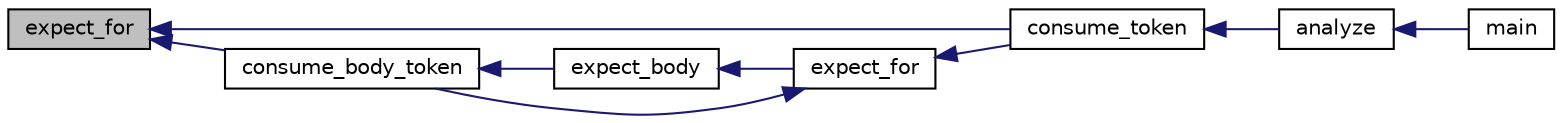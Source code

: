 digraph "expect_for"
{
  edge [fontname="Helvetica",fontsize="10",labelfontname="Helvetica",labelfontsize="10"];
  node [fontname="Helvetica",fontsize="10",shape=record];
  rankdir="LR";
  Node258 [label="expect_for",height=0.2,width=0.4,color="black", fillcolor="grey75", style="filled", fontcolor="black"];
  Node258 -> Node259 [dir="back",color="midnightblue",fontsize="10",style="solid",fontname="Helvetica"];
  Node259 [label="consume_token",height=0.2,width=0.4,color="black", fillcolor="white", style="filled",URL="$parser_8h.html#aef9ddda616297a42c549608a2182293a"];
  Node259 -> Node260 [dir="back",color="midnightblue",fontsize="10",style="solid",fontname="Helvetica"];
  Node260 [label="analyze",height=0.2,width=0.4,color="black", fillcolor="white", style="filled",URL="$parser_8h.html#ab8e262381abb5c1e8f9f60852381b46b"];
  Node260 -> Node261 [dir="back",color="midnightblue",fontsize="10",style="solid",fontname="Helvetica"];
  Node261 [label="main",height=0.2,width=0.4,color="black", fillcolor="white", style="filled",URL="$ramiel_8c.html#a700a0caa5b70a06d1064e576f9f3cf65"];
  Node258 -> Node262 [dir="back",color="midnightblue",fontsize="10",style="solid",fontname="Helvetica"];
  Node262 [label="consume_body_token",height=0.2,width=0.4,color="black", fillcolor="white", style="filled",URL="$parser_8h.html#ada95a16260d002cabfceed8c7956f3ff"];
  Node262 -> Node263 [dir="back",color="midnightblue",fontsize="10",style="solid",fontname="Helvetica"];
  Node263 [label="expect_body",height=0.2,width=0.4,color="black", fillcolor="white", style="filled",URL="$parser_8h.html#a20449c77ec9d4c4255017273d52c688b"];
  Node263 -> Node264 [dir="back",color="midnightblue",fontsize="10",style="solid",fontname="Helvetica"];
  Node264 [label="expect_for",height=0.2,width=0.4,color="black", fillcolor="white", style="filled",URL="$parser_8h.html#a6c4dec3baf883dba3df49cfdc685039d"];
  Node264 -> Node259 [dir="back",color="midnightblue",fontsize="10",style="solid",fontname="Helvetica"];
  Node264 -> Node262 [dir="back",color="midnightblue",fontsize="10",style="solid",fontname="Helvetica"];
}
